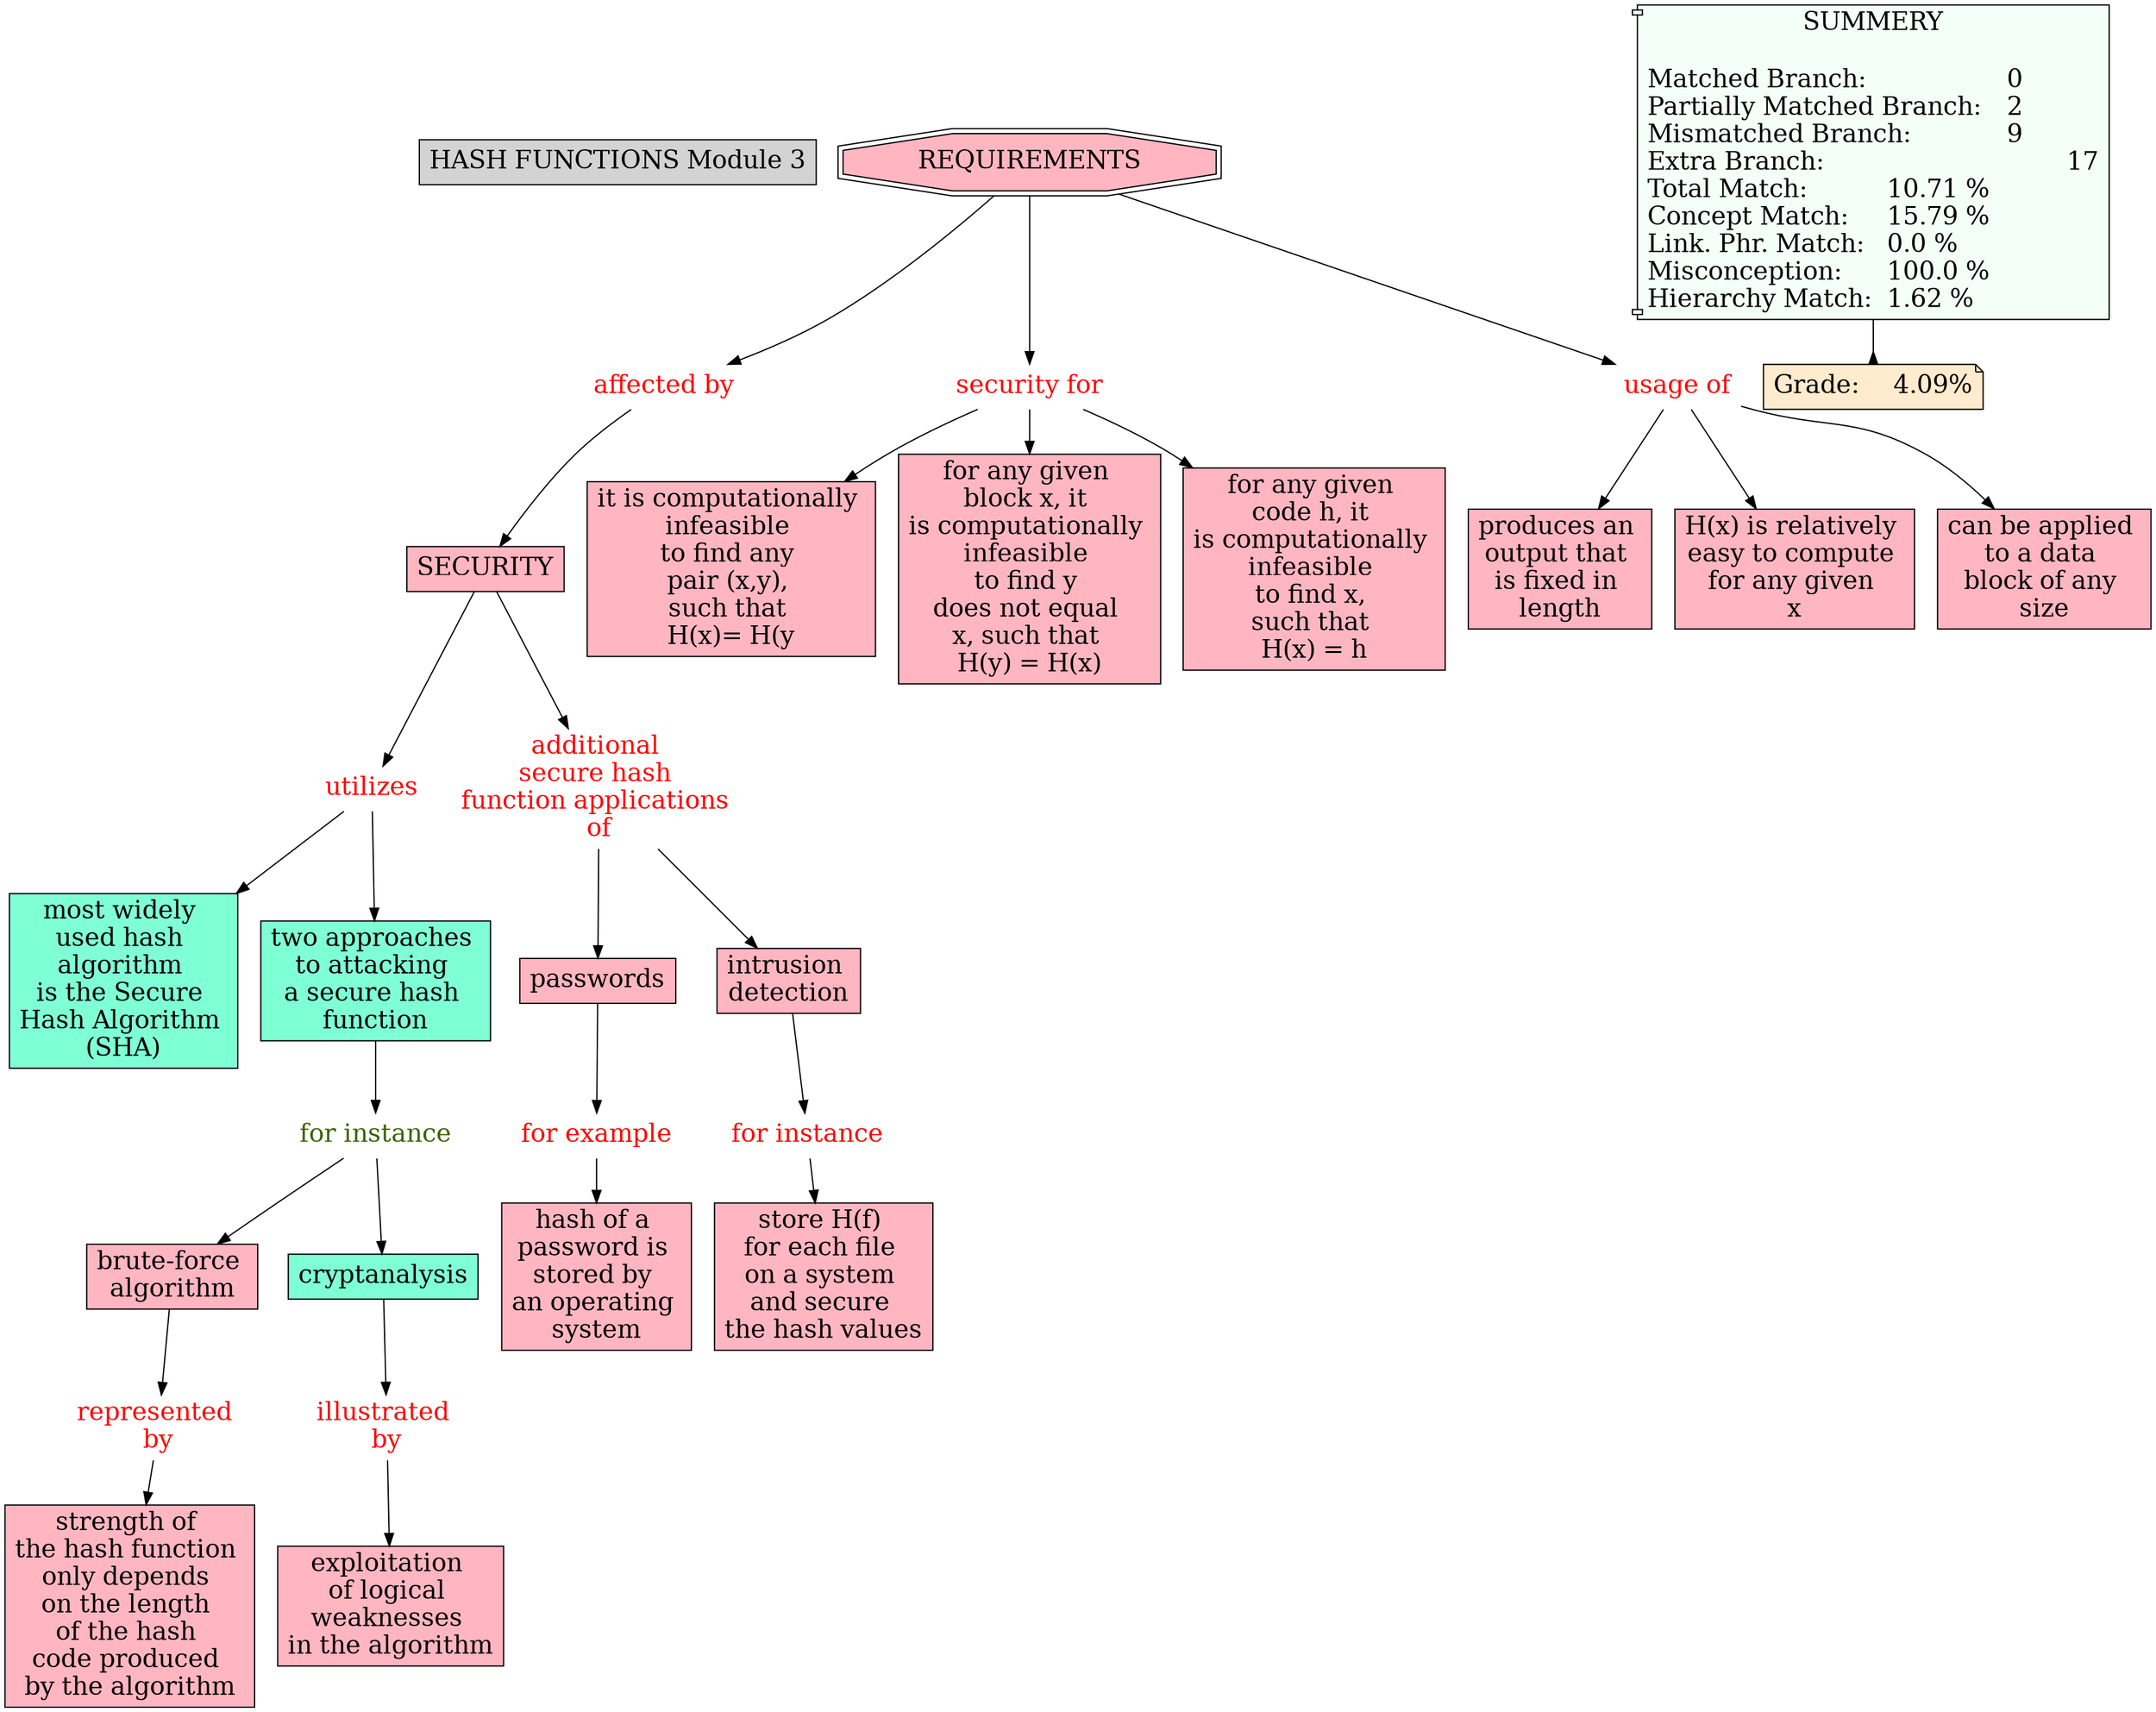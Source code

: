 // The Round Table
digraph {
	"1S3ZPGN61-7FY0SL-QR1" [label="HASH FUNCTIONS Module 3" Gsplines=true fontsize=20 shape=rect style=filled]
	"1S46LVQ3K-XFKMM-CYY" [label=SECURITY Gsplines=true fillcolor="#FFB6C1" fontsize=20 shape=rect style=filled]
	"1S46M7PWL-L4BV9Z-DBR" [label=utilizes Gsplines=true fontcolor=red fontsize=20 shape=none]
	"1S46LVQ3K-XFKMM-CYY" -> "1S46M7PWL-L4BV9Z-DBR" [constraint=true]
	"1S46LV142-KKCZQP-CXK" [label=REQUIREMENTS Gsplines=true fillcolor="#FFB6C1" fontsize=20 shape=doubleoctagon style=filled]
	"1S46LX2VY-FX1XYT-D3T" [label="affected by
" Gsplines=true fontcolor=red fontsize=20 shape=none]
	"1S46LV142-KKCZQP-CXK" -> "1S46LX2VY-FX1XYT-D3T" [constraint=true]
	"1S46M7PWL-L4BV9Z-DBR" [label=utilizes Gsplines=true fontcolor=red fontsize=20 shape=none]
	"1S46M45S7-MM3SWT-D7T" [label="most widely 
used hash 
algorithm 
is the Secure 
Hash Algorithm 
(SHA)" Gsplines=true fillcolor=aquamarine fontsize=20 shape=rect style=filled]
	"1S46M7PWL-L4BV9Z-DBR" -> "1S46M45S7-MM3SWT-D7T" [constraint=true]
	"1S46LV142-KKCZQP-CXK" [label=REQUIREMENTS Gsplines=true fillcolor="#FFB6C1" fontsize=20 shape=doubleoctagon style=filled]
	"1S46M56DS-9V6M5Y-D8B" [label="security for
" Gsplines=true fontcolor=red fontsize=20 shape=none]
	"1S46LV142-KKCZQP-CXK" -> "1S46M56DS-9V6M5Y-D8B" [constraint=true]
	"1S46M2RLV-1BBPMVW-D5S" [label="usage of" Gsplines=true fontcolor=red fontsize=20 shape=none]
	"1S46M2WFL-1D9LHQR-D6G" [label="produces an 
output that 
is fixed in 
length" Gsplines=true fillcolor="#FFB6C1" fontsize=20 shape=rect style=filled]
	"1S46M2RLV-1BBPMVW-D5S" -> "1S46M2WFL-1D9LHQR-D6G" [constraint=true]
	"1S46N2LQ9-1XNR6D7-F4S" [label="illustrated 
by" Gsplines=true fontcolor=red fontsize=20 shape=none]
	"1S46N2LQ7-R53NY-F4P" [label="exploitation 
of logical 
weaknesses 
in the algorithm
" Gsplines=true fillcolor="#FFB6C1" fontsize=20 shape=rect style=filled]
	"1S46N2LQ9-1XNR6D7-F4S" -> "1S46N2LQ7-R53NY-F4P" [constraint=true]
	"1S46M84X6-21BRFPF-DD7" [label="brute-force 
algorithm" Gsplines=true fillcolor="#FFB6C1" fontsize=20 shape=rect style=filled]
	"1S46N4BBD-1QWM48G-F6Y" [label="represented 
by" Gsplines=true fontcolor=red fontsize=20 shape=none]
	"1S46M84X6-21BRFPF-DD7" -> "1S46N4BBD-1QWM48G-F6Y" [constraint=true]
	"1S46M56DS-9V6M5Y-D8B" [label="security for
" Gsplines=true fontcolor=red fontsize=20 shape=none]
	"1S46M5NBG-152WNPX-D92" [label="it is computationally 
infeasible 
to find any 
pair (x,y), 
such that 
H(x)= H(y" Gsplines=true fillcolor="#FFB6C1" fontsize=20 shape=rect style=filled]
	"1S46M56DS-9V6M5Y-D8B" -> "1S46M5NBG-152WNPX-D92" [constraint=true]
	"1S46M7PWJ-95J4F4-DBN" [label="two approaches 
to attacking 
a secure hash 
function" Gsplines=true fillcolor=aquamarine fontsize=20 shape=rect style=filled]
	"1S46M7Y4R-1XQH9ZN-DCH" [label="for instance
" Gsplines=true fontcolor="#3B6300" fontsize=20 shape=none]
	"1S46M7PWJ-95J4F4-DBN" -> "1S46M7Y4R-1XQH9ZN-DCH" [constraint=true]
	"1S46M2RLV-1BBPMVW-D5S" [label="usage of" Gsplines=true fontcolor=red fontsize=20 shape=none]
	"1S46M30RM-2CQ8F7C-D6Y" [label="H(x) is relatively 
easy to compute 
for any given 
x" Gsplines=true fillcolor="#FFB6C1" fontsize=20 shape=rect style=filled]
	"1S46M2RLV-1BBPMVW-D5S" -> "1S46M30RM-2CQ8F7C-D6Y" [constraint=true]
	"1S46NHM8T-RQT06B-FLW" [label="for example
" Gsplines=true fontcolor=red fontsize=20 shape=none]
	"1S46NHM8Q-R5JNVC-FLS" [label="hash of a 
password is 
stored by 
an operating 
system" Gsplines=true fillcolor="#FFB6C1" fontsize=20 shape=rect style=filled]
	"1S46NHM8T-RQT06B-FLW" -> "1S46NHM8Q-R5JNVC-FLS" [constraint=true]
	"1S46M7Y4R-1XQH9ZN-DCH" [label="for instance
" Gsplines=true fontcolor="#3B6300" fontsize=20 shape=none]
	"1S46M44CP-2726NTS-D7P" [label=cryptanalysis Gsplines=true fillcolor=aquamarine fontsize=20 shape=rect style=filled]
	"1S46M7Y4R-1XQH9ZN-DCH" -> "1S46M44CP-2726NTS-D7P" [constraint=true]
	"1S46M2RLV-1BBPMVW-D5S" [label="usage of" Gsplines=true fontcolor=red fontsize=20 shape=none]
	"1S46M2RLS-WNXB3Y-D5P" [label="can be applied 
to a data 
block of any 
size" Gsplines=true fillcolor="#FFB6C1" fontsize=20 shape=rect style=filled]
	"1S46M2RLV-1BBPMVW-D5S" -> "1S46M2RLS-WNXB3Y-D5P" [constraint=true]
	"1S46M56DS-9V6M5Y-D8B" [label="security for
" Gsplines=true fontcolor=red fontsize=20 shape=none]
	"1S46M5RQV-1BK4S8T-D9K" [label="for any given 
block x, it 
is computationally 
infeasible 
to find y 
does not equal 
x, such that 
H(y) = H(x)
" Gsplines=true fillcolor="#FFB6C1" fontsize=20 shape=rect style=filled]
	"1S46M56DS-9V6M5Y-D8B" -> "1S46M5RQV-1BK4S8T-D9K" [constraint=true]
	"1S46M8PW5-VGCN6T-DF3" [label="additional 
secure hash 
function applications 
of" Gsplines=true fontcolor=red fontsize=20 shape=none]
	"1S46M42VR-L0C5H8-D7K" [label=passwords Gsplines=true fillcolor="#FFB6C1" fontsize=20 shape=rect style=filled]
	"1S46M8PW5-VGCN6T-DF3" -> "1S46M42VR-L0C5H8-D7K" [constraint=true]
	"1S46NKB50-1P2WPBJ-FQH" [label="for instance
" Gsplines=true fontcolor=red fontsize=20 shape=none]
	"1S46NK1J5-1V5CTY2-FPQ" [label="store H(f) 
for each file 
on a system 
and secure 
the hash values
" Gsplines=true fillcolor="#FFB6C1" fontsize=20 shape=rect style=filled]
	"1S46NKB50-1P2WPBJ-FQH" -> "1S46NK1J5-1V5CTY2-FPQ" [constraint=true]
	"1S46N4BBD-1QWM48G-F6Y" [label="represented 
by" Gsplines=true fontcolor=red fontsize=20 shape=none]
	"1S46N2Z4N-11JBPSV-F5J" [label="strength of 
the hash function 
only depends 
on the length 
of the hash 
code produced 
by the algorithm
" Gsplines=true fillcolor="#FFB6C1" fontsize=20 shape=rect style=filled]
	"1S46N4BBD-1QWM48G-F6Y" -> "1S46N2Z4N-11JBPSV-F5J" [constraint=true]
	"1S46M42VR-L0C5H8-D7K" [label=passwords Gsplines=true fillcolor="#FFB6C1" fontsize=20 shape=rect style=filled]
	"1S46NHM8T-RQT06B-FLW" [label="for example
" Gsplines=true fontcolor=red fontsize=20 shape=none]
	"1S46M42VR-L0C5H8-D7K" -> "1S46NHM8T-RQT06B-FLW" [constraint=true]
	"1S46LVQ3K-XFKMM-CYY" [label=SECURITY Gsplines=true fillcolor="#FFB6C1" fontsize=20 shape=rect style=filled]
	"1S46M8PW5-VGCN6T-DF3" [label="additional 
secure hash 
function applications 
of" Gsplines=true fontcolor=red fontsize=20 shape=none]
	"1S46LVQ3K-XFKMM-CYY" -> "1S46M8PW5-VGCN6T-DF3" [constraint=true]
	"1S46M44CP-2726NTS-D7P" [label=cryptanalysis Gsplines=true fillcolor=aquamarine fontsize=20 shape=rect style=filled]
	"1S46N2LQ9-1XNR6D7-F4S" [label="illustrated 
by" Gsplines=true fontcolor=red fontsize=20 shape=none]
	"1S46M44CP-2726NTS-D7P" -> "1S46N2LQ9-1XNR6D7-F4S" [constraint=true]
	"1S46M8PW5-VGCN6T-DF3" [label="additional 
secure hash 
function applications 
of" Gsplines=true fontcolor=red fontsize=20 shape=none]
	"1S46M940S-J236N3-DFT" [label="intrusion 
detection" Gsplines=true fillcolor="#FFB6C1" fontsize=20 shape=rect style=filled]
	"1S46M8PW5-VGCN6T-DF3" -> "1S46M940S-J236N3-DFT" [constraint=true]
	"1S46M940S-J236N3-DFT" [label="intrusion 
detection" Gsplines=true fillcolor="#FFB6C1" fontsize=20 shape=rect style=filled]
	"1S46NKB50-1P2WPBJ-FQH" [label="for instance
" Gsplines=true fontcolor=red fontsize=20 shape=none]
	"1S46M940S-J236N3-DFT" -> "1S46NKB50-1P2WPBJ-FQH" [constraint=true]
	"1S46M7PWL-L4BV9Z-DBR" [label=utilizes Gsplines=true fontcolor=red fontsize=20 shape=none]
	"1S46M7PWJ-95J4F4-DBN" [label="two approaches 
to attacking 
a secure hash 
function" Gsplines=true fillcolor=aquamarine fontsize=20 shape=rect style=filled]
	"1S46M7PWL-L4BV9Z-DBR" -> "1S46M7PWJ-95J4F4-DBN" [constraint=true]
	"1S46LV142-KKCZQP-CXK" [label=REQUIREMENTS Gsplines=true fillcolor="#FFB6C1" fontsize=20 shape=doubleoctagon style=filled]
	"1S46M2RLV-1BBPMVW-D5S" [label="usage of" Gsplines=true fontcolor=red fontsize=20 shape=none]
	"1S46LV142-KKCZQP-CXK" -> "1S46M2RLV-1BBPMVW-D5S" [constraint=true]
	"1S46M7Y4R-1XQH9ZN-DCH" [label="for instance
" Gsplines=true fontcolor="#3B6300" fontsize=20 shape=none]
	"1S46M84X6-21BRFPF-DD7" [label="brute-force 
algorithm" Gsplines=true fillcolor="#FFB6C1" fontsize=20 shape=rect style=filled]
	"1S46M7Y4R-1XQH9ZN-DCH" -> "1S46M84X6-21BRFPF-DD7" [constraint=true]
	"1S46M56DS-9V6M5Y-D8B" [label="security for
" Gsplines=true fontcolor=red fontsize=20 shape=none]
	"1S46M56DQ-278Q08H-D87" [label="for any given 
code h, it 
is computationally 
infeasible 
to find x, 
such that 
H(x) = h" Gsplines=true fillcolor="#FFB6C1" fontsize=20 shape=rect style=filled]
	"1S46M56DS-9V6M5Y-D8B" -> "1S46M56DQ-278Q08H-D87" [constraint=true]
	"1S46LX2VY-FX1XYT-D3T" [label="affected by
" Gsplines=true fontcolor=red fontsize=20 shape=none]
	"1S46LVQ3K-XFKMM-CYY" [label=SECURITY Gsplines=true fillcolor="#FFB6C1" fontsize=20 shape=rect style=filled]
	"1S46LX2VY-FX1XYT-D3T" -> "1S46LVQ3K-XFKMM-CYY" [constraint=true]
	Stat [label="SUMMERY

Matched Branch:			0\lPartially Matched Branch:	2\lMismatched Branch:		9\lExtra Branch:				17\lTotal Match:		10.71 %\lConcept Match:	15.79 %\lLink. Phr. Match:	0.0 %\lMisconception:	100.0 %\lHierarchy Match:	1.62 %\l" Gsplines=true fillcolor="#F5FFFA" fontsize=20 shape=component style=filled]
	Grade [label="Grade:	4.09%" Gsplines=true fillcolor="#FFEBCD" fontsize=20 shape=note style=filled]
	Stat -> Grade [arrowhead=inv color=black constraint=true]
}
